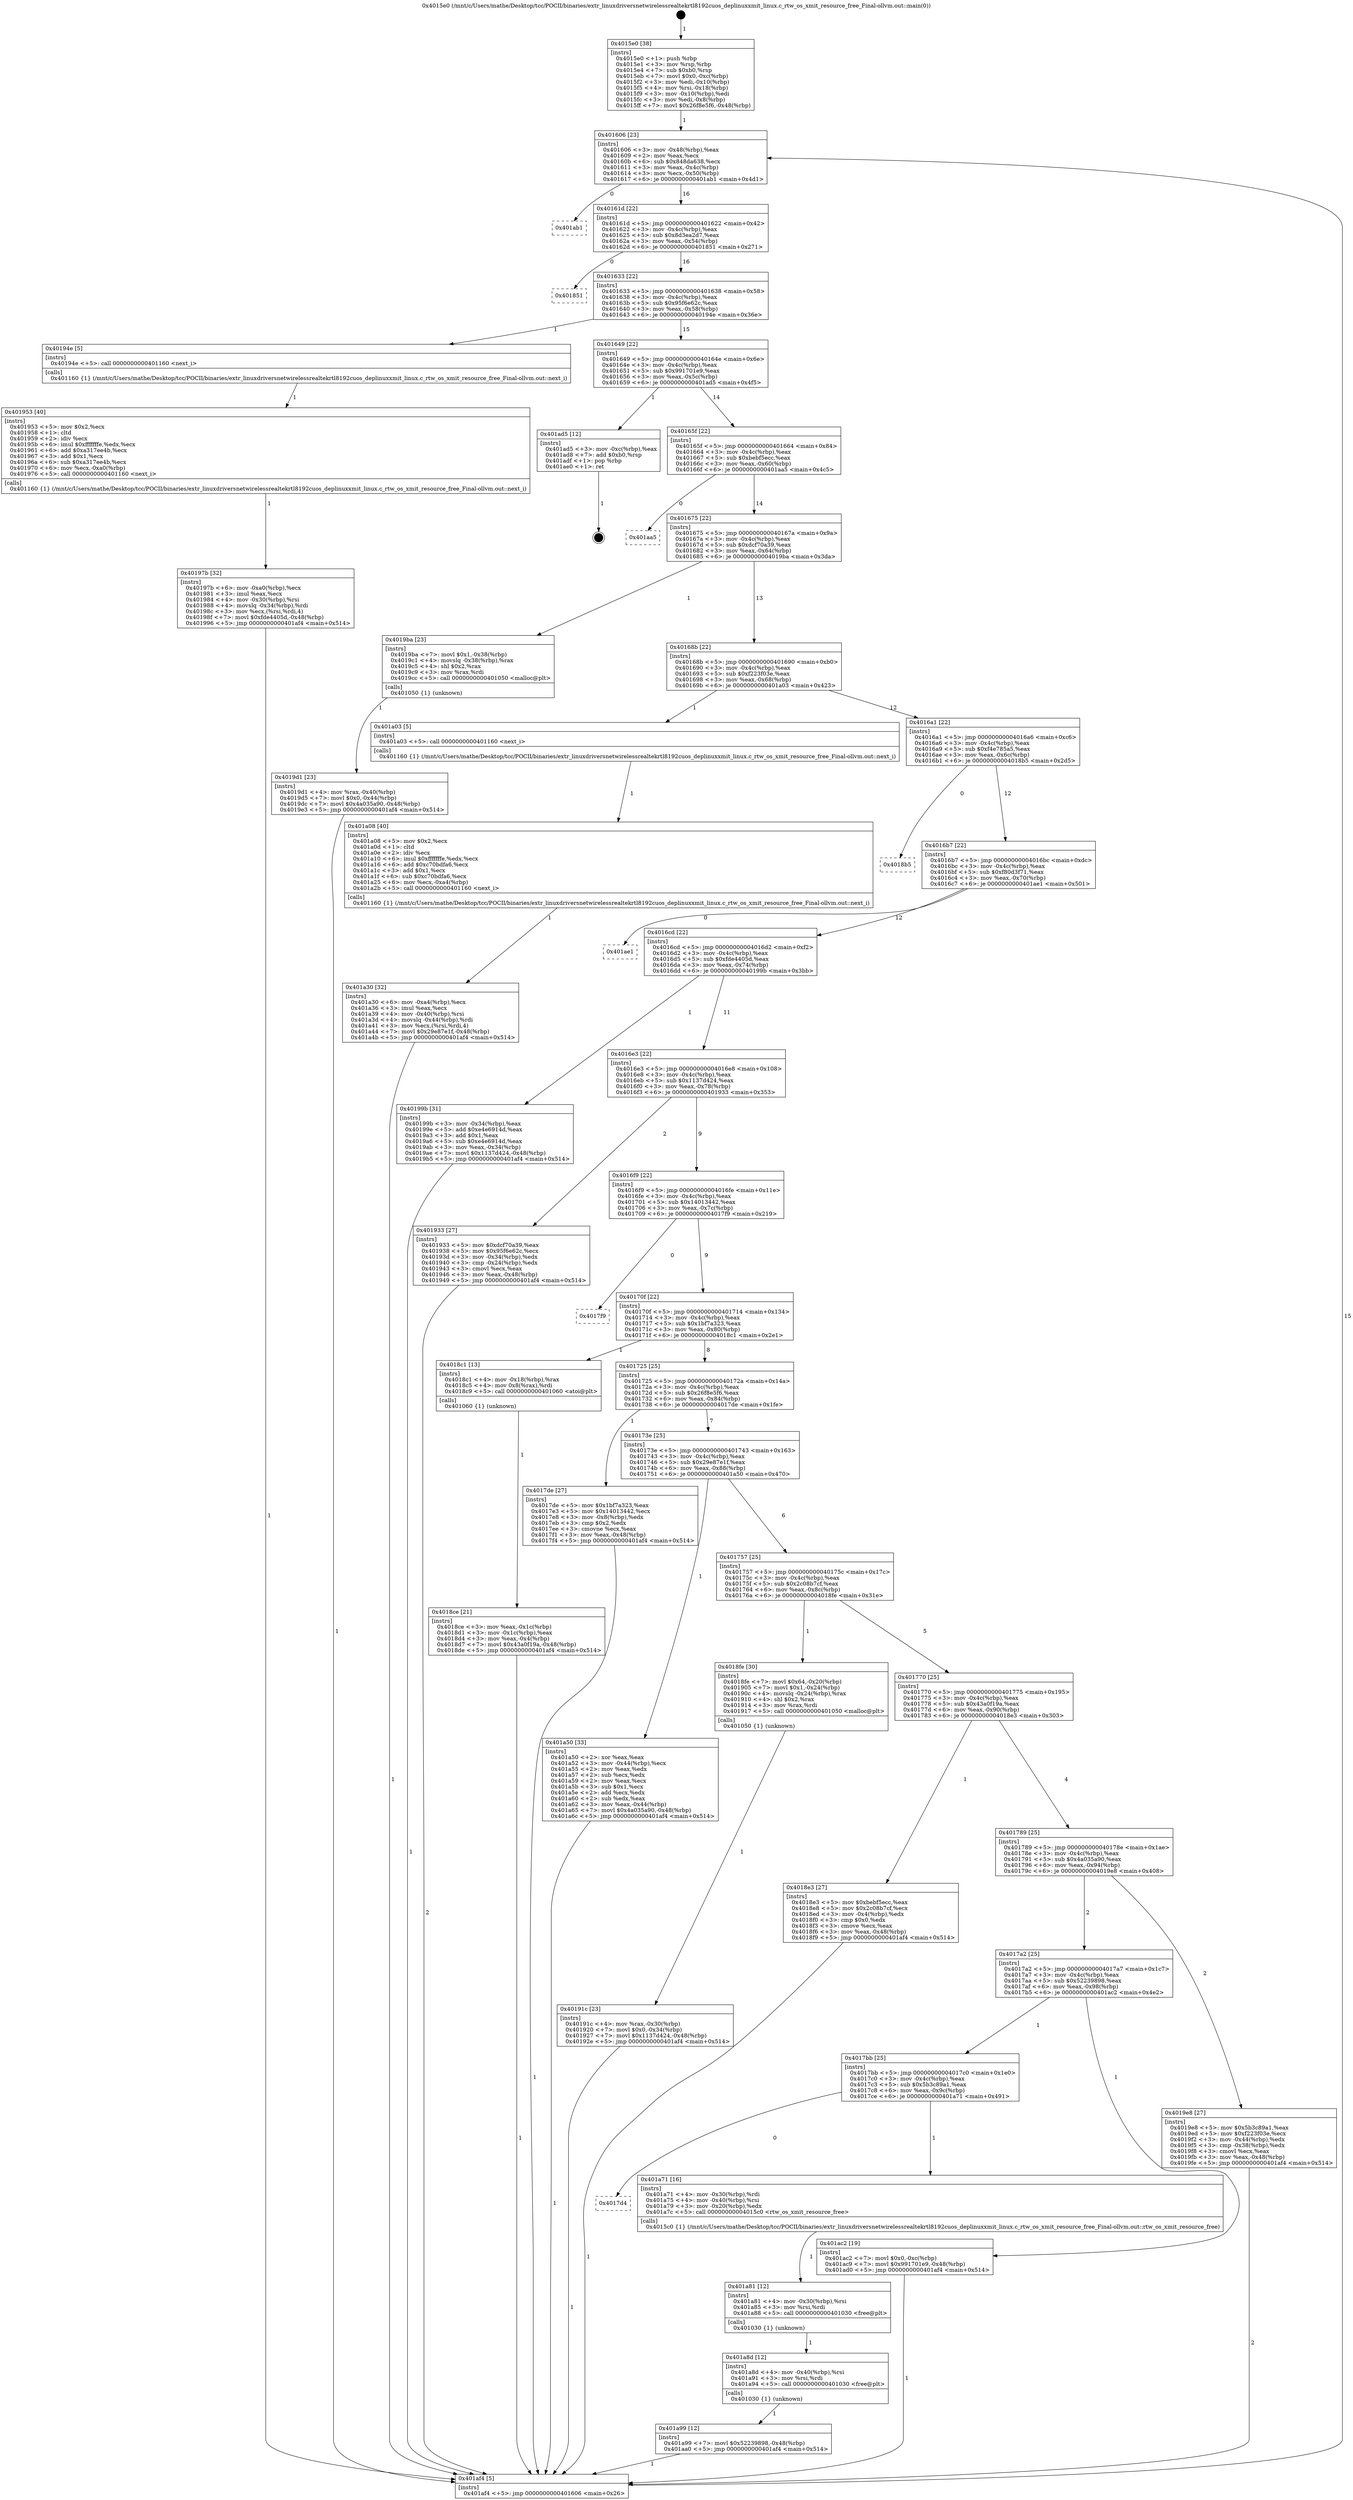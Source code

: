 digraph "0x4015e0" {
  label = "0x4015e0 (/mnt/c/Users/mathe/Desktop/tcc/POCII/binaries/extr_linuxdriversnetwirelessrealtekrtl8192cuos_deplinuxxmit_linux.c_rtw_os_xmit_resource_free_Final-ollvm.out::main(0))"
  labelloc = "t"
  node[shape=record]

  Entry [label="",width=0.3,height=0.3,shape=circle,fillcolor=black,style=filled]
  "0x401606" [label="{
     0x401606 [23]\l
     | [instrs]\l
     &nbsp;&nbsp;0x401606 \<+3\>: mov -0x48(%rbp),%eax\l
     &nbsp;&nbsp;0x401609 \<+2\>: mov %eax,%ecx\l
     &nbsp;&nbsp;0x40160b \<+6\>: sub $0x848da638,%ecx\l
     &nbsp;&nbsp;0x401611 \<+3\>: mov %eax,-0x4c(%rbp)\l
     &nbsp;&nbsp;0x401614 \<+3\>: mov %ecx,-0x50(%rbp)\l
     &nbsp;&nbsp;0x401617 \<+6\>: je 0000000000401ab1 \<main+0x4d1\>\l
  }"]
  "0x401ab1" [label="{
     0x401ab1\l
  }", style=dashed]
  "0x40161d" [label="{
     0x40161d [22]\l
     | [instrs]\l
     &nbsp;&nbsp;0x40161d \<+5\>: jmp 0000000000401622 \<main+0x42\>\l
     &nbsp;&nbsp;0x401622 \<+3\>: mov -0x4c(%rbp),%eax\l
     &nbsp;&nbsp;0x401625 \<+5\>: sub $0x8d3ea2d7,%eax\l
     &nbsp;&nbsp;0x40162a \<+3\>: mov %eax,-0x54(%rbp)\l
     &nbsp;&nbsp;0x40162d \<+6\>: je 0000000000401851 \<main+0x271\>\l
  }"]
  Exit [label="",width=0.3,height=0.3,shape=circle,fillcolor=black,style=filled,peripheries=2]
  "0x401851" [label="{
     0x401851\l
  }", style=dashed]
  "0x401633" [label="{
     0x401633 [22]\l
     | [instrs]\l
     &nbsp;&nbsp;0x401633 \<+5\>: jmp 0000000000401638 \<main+0x58\>\l
     &nbsp;&nbsp;0x401638 \<+3\>: mov -0x4c(%rbp),%eax\l
     &nbsp;&nbsp;0x40163b \<+5\>: sub $0x95f6e62c,%eax\l
     &nbsp;&nbsp;0x401640 \<+3\>: mov %eax,-0x58(%rbp)\l
     &nbsp;&nbsp;0x401643 \<+6\>: je 000000000040194e \<main+0x36e\>\l
  }"]
  "0x401a99" [label="{
     0x401a99 [12]\l
     | [instrs]\l
     &nbsp;&nbsp;0x401a99 \<+7\>: movl $0x52239898,-0x48(%rbp)\l
     &nbsp;&nbsp;0x401aa0 \<+5\>: jmp 0000000000401af4 \<main+0x514\>\l
  }"]
  "0x40194e" [label="{
     0x40194e [5]\l
     | [instrs]\l
     &nbsp;&nbsp;0x40194e \<+5\>: call 0000000000401160 \<next_i\>\l
     | [calls]\l
     &nbsp;&nbsp;0x401160 \{1\} (/mnt/c/Users/mathe/Desktop/tcc/POCII/binaries/extr_linuxdriversnetwirelessrealtekrtl8192cuos_deplinuxxmit_linux.c_rtw_os_xmit_resource_free_Final-ollvm.out::next_i)\l
  }"]
  "0x401649" [label="{
     0x401649 [22]\l
     | [instrs]\l
     &nbsp;&nbsp;0x401649 \<+5\>: jmp 000000000040164e \<main+0x6e\>\l
     &nbsp;&nbsp;0x40164e \<+3\>: mov -0x4c(%rbp),%eax\l
     &nbsp;&nbsp;0x401651 \<+5\>: sub $0x991701e9,%eax\l
     &nbsp;&nbsp;0x401656 \<+3\>: mov %eax,-0x5c(%rbp)\l
     &nbsp;&nbsp;0x401659 \<+6\>: je 0000000000401ad5 \<main+0x4f5\>\l
  }"]
  "0x401a8d" [label="{
     0x401a8d [12]\l
     | [instrs]\l
     &nbsp;&nbsp;0x401a8d \<+4\>: mov -0x40(%rbp),%rsi\l
     &nbsp;&nbsp;0x401a91 \<+3\>: mov %rsi,%rdi\l
     &nbsp;&nbsp;0x401a94 \<+5\>: call 0000000000401030 \<free@plt\>\l
     | [calls]\l
     &nbsp;&nbsp;0x401030 \{1\} (unknown)\l
  }"]
  "0x401ad5" [label="{
     0x401ad5 [12]\l
     | [instrs]\l
     &nbsp;&nbsp;0x401ad5 \<+3\>: mov -0xc(%rbp),%eax\l
     &nbsp;&nbsp;0x401ad8 \<+7\>: add $0xb0,%rsp\l
     &nbsp;&nbsp;0x401adf \<+1\>: pop %rbp\l
     &nbsp;&nbsp;0x401ae0 \<+1\>: ret\l
  }"]
  "0x40165f" [label="{
     0x40165f [22]\l
     | [instrs]\l
     &nbsp;&nbsp;0x40165f \<+5\>: jmp 0000000000401664 \<main+0x84\>\l
     &nbsp;&nbsp;0x401664 \<+3\>: mov -0x4c(%rbp),%eax\l
     &nbsp;&nbsp;0x401667 \<+5\>: sub $0xbebf5ecc,%eax\l
     &nbsp;&nbsp;0x40166c \<+3\>: mov %eax,-0x60(%rbp)\l
     &nbsp;&nbsp;0x40166f \<+6\>: je 0000000000401aa5 \<main+0x4c5\>\l
  }"]
  "0x401a81" [label="{
     0x401a81 [12]\l
     | [instrs]\l
     &nbsp;&nbsp;0x401a81 \<+4\>: mov -0x30(%rbp),%rsi\l
     &nbsp;&nbsp;0x401a85 \<+3\>: mov %rsi,%rdi\l
     &nbsp;&nbsp;0x401a88 \<+5\>: call 0000000000401030 \<free@plt\>\l
     | [calls]\l
     &nbsp;&nbsp;0x401030 \{1\} (unknown)\l
  }"]
  "0x401aa5" [label="{
     0x401aa5\l
  }", style=dashed]
  "0x401675" [label="{
     0x401675 [22]\l
     | [instrs]\l
     &nbsp;&nbsp;0x401675 \<+5\>: jmp 000000000040167a \<main+0x9a\>\l
     &nbsp;&nbsp;0x40167a \<+3\>: mov -0x4c(%rbp),%eax\l
     &nbsp;&nbsp;0x40167d \<+5\>: sub $0xdcf70a39,%eax\l
     &nbsp;&nbsp;0x401682 \<+3\>: mov %eax,-0x64(%rbp)\l
     &nbsp;&nbsp;0x401685 \<+6\>: je 00000000004019ba \<main+0x3da\>\l
  }"]
  "0x4017d4" [label="{
     0x4017d4\l
  }", style=dashed]
  "0x4019ba" [label="{
     0x4019ba [23]\l
     | [instrs]\l
     &nbsp;&nbsp;0x4019ba \<+7\>: movl $0x1,-0x38(%rbp)\l
     &nbsp;&nbsp;0x4019c1 \<+4\>: movslq -0x38(%rbp),%rax\l
     &nbsp;&nbsp;0x4019c5 \<+4\>: shl $0x2,%rax\l
     &nbsp;&nbsp;0x4019c9 \<+3\>: mov %rax,%rdi\l
     &nbsp;&nbsp;0x4019cc \<+5\>: call 0000000000401050 \<malloc@plt\>\l
     | [calls]\l
     &nbsp;&nbsp;0x401050 \{1\} (unknown)\l
  }"]
  "0x40168b" [label="{
     0x40168b [22]\l
     | [instrs]\l
     &nbsp;&nbsp;0x40168b \<+5\>: jmp 0000000000401690 \<main+0xb0\>\l
     &nbsp;&nbsp;0x401690 \<+3\>: mov -0x4c(%rbp),%eax\l
     &nbsp;&nbsp;0x401693 \<+5\>: sub $0xf223f03e,%eax\l
     &nbsp;&nbsp;0x401698 \<+3\>: mov %eax,-0x68(%rbp)\l
     &nbsp;&nbsp;0x40169b \<+6\>: je 0000000000401a03 \<main+0x423\>\l
  }"]
  "0x401a71" [label="{
     0x401a71 [16]\l
     | [instrs]\l
     &nbsp;&nbsp;0x401a71 \<+4\>: mov -0x30(%rbp),%rdi\l
     &nbsp;&nbsp;0x401a75 \<+4\>: mov -0x40(%rbp),%rsi\l
     &nbsp;&nbsp;0x401a79 \<+3\>: mov -0x20(%rbp),%edx\l
     &nbsp;&nbsp;0x401a7c \<+5\>: call 00000000004015c0 \<rtw_os_xmit_resource_free\>\l
     | [calls]\l
     &nbsp;&nbsp;0x4015c0 \{1\} (/mnt/c/Users/mathe/Desktop/tcc/POCII/binaries/extr_linuxdriversnetwirelessrealtekrtl8192cuos_deplinuxxmit_linux.c_rtw_os_xmit_resource_free_Final-ollvm.out::rtw_os_xmit_resource_free)\l
  }"]
  "0x401a03" [label="{
     0x401a03 [5]\l
     | [instrs]\l
     &nbsp;&nbsp;0x401a03 \<+5\>: call 0000000000401160 \<next_i\>\l
     | [calls]\l
     &nbsp;&nbsp;0x401160 \{1\} (/mnt/c/Users/mathe/Desktop/tcc/POCII/binaries/extr_linuxdriversnetwirelessrealtekrtl8192cuos_deplinuxxmit_linux.c_rtw_os_xmit_resource_free_Final-ollvm.out::next_i)\l
  }"]
  "0x4016a1" [label="{
     0x4016a1 [22]\l
     | [instrs]\l
     &nbsp;&nbsp;0x4016a1 \<+5\>: jmp 00000000004016a6 \<main+0xc6\>\l
     &nbsp;&nbsp;0x4016a6 \<+3\>: mov -0x4c(%rbp),%eax\l
     &nbsp;&nbsp;0x4016a9 \<+5\>: sub $0xf4e785a5,%eax\l
     &nbsp;&nbsp;0x4016ae \<+3\>: mov %eax,-0x6c(%rbp)\l
     &nbsp;&nbsp;0x4016b1 \<+6\>: je 00000000004018b5 \<main+0x2d5\>\l
  }"]
  "0x4017bb" [label="{
     0x4017bb [25]\l
     | [instrs]\l
     &nbsp;&nbsp;0x4017bb \<+5\>: jmp 00000000004017c0 \<main+0x1e0\>\l
     &nbsp;&nbsp;0x4017c0 \<+3\>: mov -0x4c(%rbp),%eax\l
     &nbsp;&nbsp;0x4017c3 \<+5\>: sub $0x5b3c89a1,%eax\l
     &nbsp;&nbsp;0x4017c8 \<+6\>: mov %eax,-0x9c(%rbp)\l
     &nbsp;&nbsp;0x4017ce \<+6\>: je 0000000000401a71 \<main+0x491\>\l
  }"]
  "0x4018b5" [label="{
     0x4018b5\l
  }", style=dashed]
  "0x4016b7" [label="{
     0x4016b7 [22]\l
     | [instrs]\l
     &nbsp;&nbsp;0x4016b7 \<+5\>: jmp 00000000004016bc \<main+0xdc\>\l
     &nbsp;&nbsp;0x4016bc \<+3\>: mov -0x4c(%rbp),%eax\l
     &nbsp;&nbsp;0x4016bf \<+5\>: sub $0xf80d3f71,%eax\l
     &nbsp;&nbsp;0x4016c4 \<+3\>: mov %eax,-0x70(%rbp)\l
     &nbsp;&nbsp;0x4016c7 \<+6\>: je 0000000000401ae1 \<main+0x501\>\l
  }"]
  "0x401ac2" [label="{
     0x401ac2 [19]\l
     | [instrs]\l
     &nbsp;&nbsp;0x401ac2 \<+7\>: movl $0x0,-0xc(%rbp)\l
     &nbsp;&nbsp;0x401ac9 \<+7\>: movl $0x991701e9,-0x48(%rbp)\l
     &nbsp;&nbsp;0x401ad0 \<+5\>: jmp 0000000000401af4 \<main+0x514\>\l
  }"]
  "0x401ae1" [label="{
     0x401ae1\l
  }", style=dashed]
  "0x4016cd" [label="{
     0x4016cd [22]\l
     | [instrs]\l
     &nbsp;&nbsp;0x4016cd \<+5\>: jmp 00000000004016d2 \<main+0xf2\>\l
     &nbsp;&nbsp;0x4016d2 \<+3\>: mov -0x4c(%rbp),%eax\l
     &nbsp;&nbsp;0x4016d5 \<+5\>: sub $0xfde4405d,%eax\l
     &nbsp;&nbsp;0x4016da \<+3\>: mov %eax,-0x74(%rbp)\l
     &nbsp;&nbsp;0x4016dd \<+6\>: je 000000000040199b \<main+0x3bb\>\l
  }"]
  "0x401a30" [label="{
     0x401a30 [32]\l
     | [instrs]\l
     &nbsp;&nbsp;0x401a30 \<+6\>: mov -0xa4(%rbp),%ecx\l
     &nbsp;&nbsp;0x401a36 \<+3\>: imul %eax,%ecx\l
     &nbsp;&nbsp;0x401a39 \<+4\>: mov -0x40(%rbp),%rsi\l
     &nbsp;&nbsp;0x401a3d \<+4\>: movslq -0x44(%rbp),%rdi\l
     &nbsp;&nbsp;0x401a41 \<+3\>: mov %ecx,(%rsi,%rdi,4)\l
     &nbsp;&nbsp;0x401a44 \<+7\>: movl $0x29e87e1f,-0x48(%rbp)\l
     &nbsp;&nbsp;0x401a4b \<+5\>: jmp 0000000000401af4 \<main+0x514\>\l
  }"]
  "0x40199b" [label="{
     0x40199b [31]\l
     | [instrs]\l
     &nbsp;&nbsp;0x40199b \<+3\>: mov -0x34(%rbp),%eax\l
     &nbsp;&nbsp;0x40199e \<+5\>: add $0xe4e6914d,%eax\l
     &nbsp;&nbsp;0x4019a3 \<+3\>: add $0x1,%eax\l
     &nbsp;&nbsp;0x4019a6 \<+5\>: sub $0xe4e6914d,%eax\l
     &nbsp;&nbsp;0x4019ab \<+3\>: mov %eax,-0x34(%rbp)\l
     &nbsp;&nbsp;0x4019ae \<+7\>: movl $0x1137d424,-0x48(%rbp)\l
     &nbsp;&nbsp;0x4019b5 \<+5\>: jmp 0000000000401af4 \<main+0x514\>\l
  }"]
  "0x4016e3" [label="{
     0x4016e3 [22]\l
     | [instrs]\l
     &nbsp;&nbsp;0x4016e3 \<+5\>: jmp 00000000004016e8 \<main+0x108\>\l
     &nbsp;&nbsp;0x4016e8 \<+3\>: mov -0x4c(%rbp),%eax\l
     &nbsp;&nbsp;0x4016eb \<+5\>: sub $0x1137d424,%eax\l
     &nbsp;&nbsp;0x4016f0 \<+3\>: mov %eax,-0x78(%rbp)\l
     &nbsp;&nbsp;0x4016f3 \<+6\>: je 0000000000401933 \<main+0x353\>\l
  }"]
  "0x401a08" [label="{
     0x401a08 [40]\l
     | [instrs]\l
     &nbsp;&nbsp;0x401a08 \<+5\>: mov $0x2,%ecx\l
     &nbsp;&nbsp;0x401a0d \<+1\>: cltd\l
     &nbsp;&nbsp;0x401a0e \<+2\>: idiv %ecx\l
     &nbsp;&nbsp;0x401a10 \<+6\>: imul $0xfffffffe,%edx,%ecx\l
     &nbsp;&nbsp;0x401a16 \<+6\>: add $0xc70bdfa6,%ecx\l
     &nbsp;&nbsp;0x401a1c \<+3\>: add $0x1,%ecx\l
     &nbsp;&nbsp;0x401a1f \<+6\>: sub $0xc70bdfa6,%ecx\l
     &nbsp;&nbsp;0x401a25 \<+6\>: mov %ecx,-0xa4(%rbp)\l
     &nbsp;&nbsp;0x401a2b \<+5\>: call 0000000000401160 \<next_i\>\l
     | [calls]\l
     &nbsp;&nbsp;0x401160 \{1\} (/mnt/c/Users/mathe/Desktop/tcc/POCII/binaries/extr_linuxdriversnetwirelessrealtekrtl8192cuos_deplinuxxmit_linux.c_rtw_os_xmit_resource_free_Final-ollvm.out::next_i)\l
  }"]
  "0x401933" [label="{
     0x401933 [27]\l
     | [instrs]\l
     &nbsp;&nbsp;0x401933 \<+5\>: mov $0xdcf70a39,%eax\l
     &nbsp;&nbsp;0x401938 \<+5\>: mov $0x95f6e62c,%ecx\l
     &nbsp;&nbsp;0x40193d \<+3\>: mov -0x34(%rbp),%edx\l
     &nbsp;&nbsp;0x401940 \<+3\>: cmp -0x24(%rbp),%edx\l
     &nbsp;&nbsp;0x401943 \<+3\>: cmovl %ecx,%eax\l
     &nbsp;&nbsp;0x401946 \<+3\>: mov %eax,-0x48(%rbp)\l
     &nbsp;&nbsp;0x401949 \<+5\>: jmp 0000000000401af4 \<main+0x514\>\l
  }"]
  "0x4016f9" [label="{
     0x4016f9 [22]\l
     | [instrs]\l
     &nbsp;&nbsp;0x4016f9 \<+5\>: jmp 00000000004016fe \<main+0x11e\>\l
     &nbsp;&nbsp;0x4016fe \<+3\>: mov -0x4c(%rbp),%eax\l
     &nbsp;&nbsp;0x401701 \<+5\>: sub $0x14013442,%eax\l
     &nbsp;&nbsp;0x401706 \<+3\>: mov %eax,-0x7c(%rbp)\l
     &nbsp;&nbsp;0x401709 \<+6\>: je 00000000004017f9 \<main+0x219\>\l
  }"]
  "0x4017a2" [label="{
     0x4017a2 [25]\l
     | [instrs]\l
     &nbsp;&nbsp;0x4017a2 \<+5\>: jmp 00000000004017a7 \<main+0x1c7\>\l
     &nbsp;&nbsp;0x4017a7 \<+3\>: mov -0x4c(%rbp),%eax\l
     &nbsp;&nbsp;0x4017aa \<+5\>: sub $0x52239898,%eax\l
     &nbsp;&nbsp;0x4017af \<+6\>: mov %eax,-0x98(%rbp)\l
     &nbsp;&nbsp;0x4017b5 \<+6\>: je 0000000000401ac2 \<main+0x4e2\>\l
  }"]
  "0x4017f9" [label="{
     0x4017f9\l
  }", style=dashed]
  "0x40170f" [label="{
     0x40170f [22]\l
     | [instrs]\l
     &nbsp;&nbsp;0x40170f \<+5\>: jmp 0000000000401714 \<main+0x134\>\l
     &nbsp;&nbsp;0x401714 \<+3\>: mov -0x4c(%rbp),%eax\l
     &nbsp;&nbsp;0x401717 \<+5\>: sub $0x1bf7a323,%eax\l
     &nbsp;&nbsp;0x40171c \<+3\>: mov %eax,-0x80(%rbp)\l
     &nbsp;&nbsp;0x40171f \<+6\>: je 00000000004018c1 \<main+0x2e1\>\l
  }"]
  "0x4019e8" [label="{
     0x4019e8 [27]\l
     | [instrs]\l
     &nbsp;&nbsp;0x4019e8 \<+5\>: mov $0x5b3c89a1,%eax\l
     &nbsp;&nbsp;0x4019ed \<+5\>: mov $0xf223f03e,%ecx\l
     &nbsp;&nbsp;0x4019f2 \<+3\>: mov -0x44(%rbp),%edx\l
     &nbsp;&nbsp;0x4019f5 \<+3\>: cmp -0x38(%rbp),%edx\l
     &nbsp;&nbsp;0x4019f8 \<+3\>: cmovl %ecx,%eax\l
     &nbsp;&nbsp;0x4019fb \<+3\>: mov %eax,-0x48(%rbp)\l
     &nbsp;&nbsp;0x4019fe \<+5\>: jmp 0000000000401af4 \<main+0x514\>\l
  }"]
  "0x4018c1" [label="{
     0x4018c1 [13]\l
     | [instrs]\l
     &nbsp;&nbsp;0x4018c1 \<+4\>: mov -0x18(%rbp),%rax\l
     &nbsp;&nbsp;0x4018c5 \<+4\>: mov 0x8(%rax),%rdi\l
     &nbsp;&nbsp;0x4018c9 \<+5\>: call 0000000000401060 \<atoi@plt\>\l
     | [calls]\l
     &nbsp;&nbsp;0x401060 \{1\} (unknown)\l
  }"]
  "0x401725" [label="{
     0x401725 [25]\l
     | [instrs]\l
     &nbsp;&nbsp;0x401725 \<+5\>: jmp 000000000040172a \<main+0x14a\>\l
     &nbsp;&nbsp;0x40172a \<+3\>: mov -0x4c(%rbp),%eax\l
     &nbsp;&nbsp;0x40172d \<+5\>: sub $0x26f8e5f6,%eax\l
     &nbsp;&nbsp;0x401732 \<+6\>: mov %eax,-0x84(%rbp)\l
     &nbsp;&nbsp;0x401738 \<+6\>: je 00000000004017de \<main+0x1fe\>\l
  }"]
  "0x4019d1" [label="{
     0x4019d1 [23]\l
     | [instrs]\l
     &nbsp;&nbsp;0x4019d1 \<+4\>: mov %rax,-0x40(%rbp)\l
     &nbsp;&nbsp;0x4019d5 \<+7\>: movl $0x0,-0x44(%rbp)\l
     &nbsp;&nbsp;0x4019dc \<+7\>: movl $0x4a035a90,-0x48(%rbp)\l
     &nbsp;&nbsp;0x4019e3 \<+5\>: jmp 0000000000401af4 \<main+0x514\>\l
  }"]
  "0x4017de" [label="{
     0x4017de [27]\l
     | [instrs]\l
     &nbsp;&nbsp;0x4017de \<+5\>: mov $0x1bf7a323,%eax\l
     &nbsp;&nbsp;0x4017e3 \<+5\>: mov $0x14013442,%ecx\l
     &nbsp;&nbsp;0x4017e8 \<+3\>: mov -0x8(%rbp),%edx\l
     &nbsp;&nbsp;0x4017eb \<+3\>: cmp $0x2,%edx\l
     &nbsp;&nbsp;0x4017ee \<+3\>: cmovne %ecx,%eax\l
     &nbsp;&nbsp;0x4017f1 \<+3\>: mov %eax,-0x48(%rbp)\l
     &nbsp;&nbsp;0x4017f4 \<+5\>: jmp 0000000000401af4 \<main+0x514\>\l
  }"]
  "0x40173e" [label="{
     0x40173e [25]\l
     | [instrs]\l
     &nbsp;&nbsp;0x40173e \<+5\>: jmp 0000000000401743 \<main+0x163\>\l
     &nbsp;&nbsp;0x401743 \<+3\>: mov -0x4c(%rbp),%eax\l
     &nbsp;&nbsp;0x401746 \<+5\>: sub $0x29e87e1f,%eax\l
     &nbsp;&nbsp;0x40174b \<+6\>: mov %eax,-0x88(%rbp)\l
     &nbsp;&nbsp;0x401751 \<+6\>: je 0000000000401a50 \<main+0x470\>\l
  }"]
  "0x401af4" [label="{
     0x401af4 [5]\l
     | [instrs]\l
     &nbsp;&nbsp;0x401af4 \<+5\>: jmp 0000000000401606 \<main+0x26\>\l
  }"]
  "0x4015e0" [label="{
     0x4015e0 [38]\l
     | [instrs]\l
     &nbsp;&nbsp;0x4015e0 \<+1\>: push %rbp\l
     &nbsp;&nbsp;0x4015e1 \<+3\>: mov %rsp,%rbp\l
     &nbsp;&nbsp;0x4015e4 \<+7\>: sub $0xb0,%rsp\l
     &nbsp;&nbsp;0x4015eb \<+7\>: movl $0x0,-0xc(%rbp)\l
     &nbsp;&nbsp;0x4015f2 \<+3\>: mov %edi,-0x10(%rbp)\l
     &nbsp;&nbsp;0x4015f5 \<+4\>: mov %rsi,-0x18(%rbp)\l
     &nbsp;&nbsp;0x4015f9 \<+3\>: mov -0x10(%rbp),%edi\l
     &nbsp;&nbsp;0x4015fc \<+3\>: mov %edi,-0x8(%rbp)\l
     &nbsp;&nbsp;0x4015ff \<+7\>: movl $0x26f8e5f6,-0x48(%rbp)\l
  }"]
  "0x4018ce" [label="{
     0x4018ce [21]\l
     | [instrs]\l
     &nbsp;&nbsp;0x4018ce \<+3\>: mov %eax,-0x1c(%rbp)\l
     &nbsp;&nbsp;0x4018d1 \<+3\>: mov -0x1c(%rbp),%eax\l
     &nbsp;&nbsp;0x4018d4 \<+3\>: mov %eax,-0x4(%rbp)\l
     &nbsp;&nbsp;0x4018d7 \<+7\>: movl $0x43a0f19a,-0x48(%rbp)\l
     &nbsp;&nbsp;0x4018de \<+5\>: jmp 0000000000401af4 \<main+0x514\>\l
  }"]
  "0x40197b" [label="{
     0x40197b [32]\l
     | [instrs]\l
     &nbsp;&nbsp;0x40197b \<+6\>: mov -0xa0(%rbp),%ecx\l
     &nbsp;&nbsp;0x401981 \<+3\>: imul %eax,%ecx\l
     &nbsp;&nbsp;0x401984 \<+4\>: mov -0x30(%rbp),%rsi\l
     &nbsp;&nbsp;0x401988 \<+4\>: movslq -0x34(%rbp),%rdi\l
     &nbsp;&nbsp;0x40198c \<+3\>: mov %ecx,(%rsi,%rdi,4)\l
     &nbsp;&nbsp;0x40198f \<+7\>: movl $0xfde4405d,-0x48(%rbp)\l
     &nbsp;&nbsp;0x401996 \<+5\>: jmp 0000000000401af4 \<main+0x514\>\l
  }"]
  "0x401a50" [label="{
     0x401a50 [33]\l
     | [instrs]\l
     &nbsp;&nbsp;0x401a50 \<+2\>: xor %eax,%eax\l
     &nbsp;&nbsp;0x401a52 \<+3\>: mov -0x44(%rbp),%ecx\l
     &nbsp;&nbsp;0x401a55 \<+2\>: mov %eax,%edx\l
     &nbsp;&nbsp;0x401a57 \<+2\>: sub %ecx,%edx\l
     &nbsp;&nbsp;0x401a59 \<+2\>: mov %eax,%ecx\l
     &nbsp;&nbsp;0x401a5b \<+3\>: sub $0x1,%ecx\l
     &nbsp;&nbsp;0x401a5e \<+2\>: add %ecx,%edx\l
     &nbsp;&nbsp;0x401a60 \<+2\>: sub %edx,%eax\l
     &nbsp;&nbsp;0x401a62 \<+3\>: mov %eax,-0x44(%rbp)\l
     &nbsp;&nbsp;0x401a65 \<+7\>: movl $0x4a035a90,-0x48(%rbp)\l
     &nbsp;&nbsp;0x401a6c \<+5\>: jmp 0000000000401af4 \<main+0x514\>\l
  }"]
  "0x401757" [label="{
     0x401757 [25]\l
     | [instrs]\l
     &nbsp;&nbsp;0x401757 \<+5\>: jmp 000000000040175c \<main+0x17c\>\l
     &nbsp;&nbsp;0x40175c \<+3\>: mov -0x4c(%rbp),%eax\l
     &nbsp;&nbsp;0x40175f \<+5\>: sub $0x2c08b7cf,%eax\l
     &nbsp;&nbsp;0x401764 \<+6\>: mov %eax,-0x8c(%rbp)\l
     &nbsp;&nbsp;0x40176a \<+6\>: je 00000000004018fe \<main+0x31e\>\l
  }"]
  "0x401953" [label="{
     0x401953 [40]\l
     | [instrs]\l
     &nbsp;&nbsp;0x401953 \<+5\>: mov $0x2,%ecx\l
     &nbsp;&nbsp;0x401958 \<+1\>: cltd\l
     &nbsp;&nbsp;0x401959 \<+2\>: idiv %ecx\l
     &nbsp;&nbsp;0x40195b \<+6\>: imul $0xfffffffe,%edx,%ecx\l
     &nbsp;&nbsp;0x401961 \<+6\>: add $0xa317ee4b,%ecx\l
     &nbsp;&nbsp;0x401967 \<+3\>: add $0x1,%ecx\l
     &nbsp;&nbsp;0x40196a \<+6\>: sub $0xa317ee4b,%ecx\l
     &nbsp;&nbsp;0x401970 \<+6\>: mov %ecx,-0xa0(%rbp)\l
     &nbsp;&nbsp;0x401976 \<+5\>: call 0000000000401160 \<next_i\>\l
     | [calls]\l
     &nbsp;&nbsp;0x401160 \{1\} (/mnt/c/Users/mathe/Desktop/tcc/POCII/binaries/extr_linuxdriversnetwirelessrealtekrtl8192cuos_deplinuxxmit_linux.c_rtw_os_xmit_resource_free_Final-ollvm.out::next_i)\l
  }"]
  "0x4018fe" [label="{
     0x4018fe [30]\l
     | [instrs]\l
     &nbsp;&nbsp;0x4018fe \<+7\>: movl $0x64,-0x20(%rbp)\l
     &nbsp;&nbsp;0x401905 \<+7\>: movl $0x1,-0x24(%rbp)\l
     &nbsp;&nbsp;0x40190c \<+4\>: movslq -0x24(%rbp),%rax\l
     &nbsp;&nbsp;0x401910 \<+4\>: shl $0x2,%rax\l
     &nbsp;&nbsp;0x401914 \<+3\>: mov %rax,%rdi\l
     &nbsp;&nbsp;0x401917 \<+5\>: call 0000000000401050 \<malloc@plt\>\l
     | [calls]\l
     &nbsp;&nbsp;0x401050 \{1\} (unknown)\l
  }"]
  "0x401770" [label="{
     0x401770 [25]\l
     | [instrs]\l
     &nbsp;&nbsp;0x401770 \<+5\>: jmp 0000000000401775 \<main+0x195\>\l
     &nbsp;&nbsp;0x401775 \<+3\>: mov -0x4c(%rbp),%eax\l
     &nbsp;&nbsp;0x401778 \<+5\>: sub $0x43a0f19a,%eax\l
     &nbsp;&nbsp;0x40177d \<+6\>: mov %eax,-0x90(%rbp)\l
     &nbsp;&nbsp;0x401783 \<+6\>: je 00000000004018e3 \<main+0x303\>\l
  }"]
  "0x40191c" [label="{
     0x40191c [23]\l
     | [instrs]\l
     &nbsp;&nbsp;0x40191c \<+4\>: mov %rax,-0x30(%rbp)\l
     &nbsp;&nbsp;0x401920 \<+7\>: movl $0x0,-0x34(%rbp)\l
     &nbsp;&nbsp;0x401927 \<+7\>: movl $0x1137d424,-0x48(%rbp)\l
     &nbsp;&nbsp;0x40192e \<+5\>: jmp 0000000000401af4 \<main+0x514\>\l
  }"]
  "0x4018e3" [label="{
     0x4018e3 [27]\l
     | [instrs]\l
     &nbsp;&nbsp;0x4018e3 \<+5\>: mov $0xbebf5ecc,%eax\l
     &nbsp;&nbsp;0x4018e8 \<+5\>: mov $0x2c08b7cf,%ecx\l
     &nbsp;&nbsp;0x4018ed \<+3\>: mov -0x4(%rbp),%edx\l
     &nbsp;&nbsp;0x4018f0 \<+3\>: cmp $0x0,%edx\l
     &nbsp;&nbsp;0x4018f3 \<+3\>: cmove %ecx,%eax\l
     &nbsp;&nbsp;0x4018f6 \<+3\>: mov %eax,-0x48(%rbp)\l
     &nbsp;&nbsp;0x4018f9 \<+5\>: jmp 0000000000401af4 \<main+0x514\>\l
  }"]
  "0x401789" [label="{
     0x401789 [25]\l
     | [instrs]\l
     &nbsp;&nbsp;0x401789 \<+5\>: jmp 000000000040178e \<main+0x1ae\>\l
     &nbsp;&nbsp;0x40178e \<+3\>: mov -0x4c(%rbp),%eax\l
     &nbsp;&nbsp;0x401791 \<+5\>: sub $0x4a035a90,%eax\l
     &nbsp;&nbsp;0x401796 \<+6\>: mov %eax,-0x94(%rbp)\l
     &nbsp;&nbsp;0x40179c \<+6\>: je 00000000004019e8 \<main+0x408\>\l
  }"]
  Entry -> "0x4015e0" [label=" 1"]
  "0x401606" -> "0x401ab1" [label=" 0"]
  "0x401606" -> "0x40161d" [label=" 16"]
  "0x401ad5" -> Exit [label=" 1"]
  "0x40161d" -> "0x401851" [label=" 0"]
  "0x40161d" -> "0x401633" [label=" 16"]
  "0x401ac2" -> "0x401af4" [label=" 1"]
  "0x401633" -> "0x40194e" [label=" 1"]
  "0x401633" -> "0x401649" [label=" 15"]
  "0x401a99" -> "0x401af4" [label=" 1"]
  "0x401649" -> "0x401ad5" [label=" 1"]
  "0x401649" -> "0x40165f" [label=" 14"]
  "0x401a8d" -> "0x401a99" [label=" 1"]
  "0x40165f" -> "0x401aa5" [label=" 0"]
  "0x40165f" -> "0x401675" [label=" 14"]
  "0x401a81" -> "0x401a8d" [label=" 1"]
  "0x401675" -> "0x4019ba" [label=" 1"]
  "0x401675" -> "0x40168b" [label=" 13"]
  "0x401a71" -> "0x401a81" [label=" 1"]
  "0x40168b" -> "0x401a03" [label=" 1"]
  "0x40168b" -> "0x4016a1" [label=" 12"]
  "0x4017bb" -> "0x4017d4" [label=" 0"]
  "0x4016a1" -> "0x4018b5" [label=" 0"]
  "0x4016a1" -> "0x4016b7" [label=" 12"]
  "0x4017bb" -> "0x401a71" [label=" 1"]
  "0x4016b7" -> "0x401ae1" [label=" 0"]
  "0x4016b7" -> "0x4016cd" [label=" 12"]
  "0x4017a2" -> "0x4017bb" [label=" 1"]
  "0x4016cd" -> "0x40199b" [label=" 1"]
  "0x4016cd" -> "0x4016e3" [label=" 11"]
  "0x4017a2" -> "0x401ac2" [label=" 1"]
  "0x4016e3" -> "0x401933" [label=" 2"]
  "0x4016e3" -> "0x4016f9" [label=" 9"]
  "0x401a50" -> "0x401af4" [label=" 1"]
  "0x4016f9" -> "0x4017f9" [label=" 0"]
  "0x4016f9" -> "0x40170f" [label=" 9"]
  "0x401a30" -> "0x401af4" [label=" 1"]
  "0x40170f" -> "0x4018c1" [label=" 1"]
  "0x40170f" -> "0x401725" [label=" 8"]
  "0x401a08" -> "0x401a30" [label=" 1"]
  "0x401725" -> "0x4017de" [label=" 1"]
  "0x401725" -> "0x40173e" [label=" 7"]
  "0x4017de" -> "0x401af4" [label=" 1"]
  "0x4015e0" -> "0x401606" [label=" 1"]
  "0x401af4" -> "0x401606" [label=" 15"]
  "0x4018c1" -> "0x4018ce" [label=" 1"]
  "0x4018ce" -> "0x401af4" [label=" 1"]
  "0x4019e8" -> "0x401af4" [label=" 2"]
  "0x40173e" -> "0x401a50" [label=" 1"]
  "0x40173e" -> "0x401757" [label=" 6"]
  "0x401789" -> "0x4017a2" [label=" 2"]
  "0x401757" -> "0x4018fe" [label=" 1"]
  "0x401757" -> "0x401770" [label=" 5"]
  "0x401789" -> "0x4019e8" [label=" 2"]
  "0x401770" -> "0x4018e3" [label=" 1"]
  "0x401770" -> "0x401789" [label=" 4"]
  "0x4018e3" -> "0x401af4" [label=" 1"]
  "0x4018fe" -> "0x40191c" [label=" 1"]
  "0x40191c" -> "0x401af4" [label=" 1"]
  "0x401933" -> "0x401af4" [label=" 2"]
  "0x40194e" -> "0x401953" [label=" 1"]
  "0x401953" -> "0x40197b" [label=" 1"]
  "0x40197b" -> "0x401af4" [label=" 1"]
  "0x40199b" -> "0x401af4" [label=" 1"]
  "0x4019ba" -> "0x4019d1" [label=" 1"]
  "0x4019d1" -> "0x401af4" [label=" 1"]
  "0x401a03" -> "0x401a08" [label=" 1"]
}
